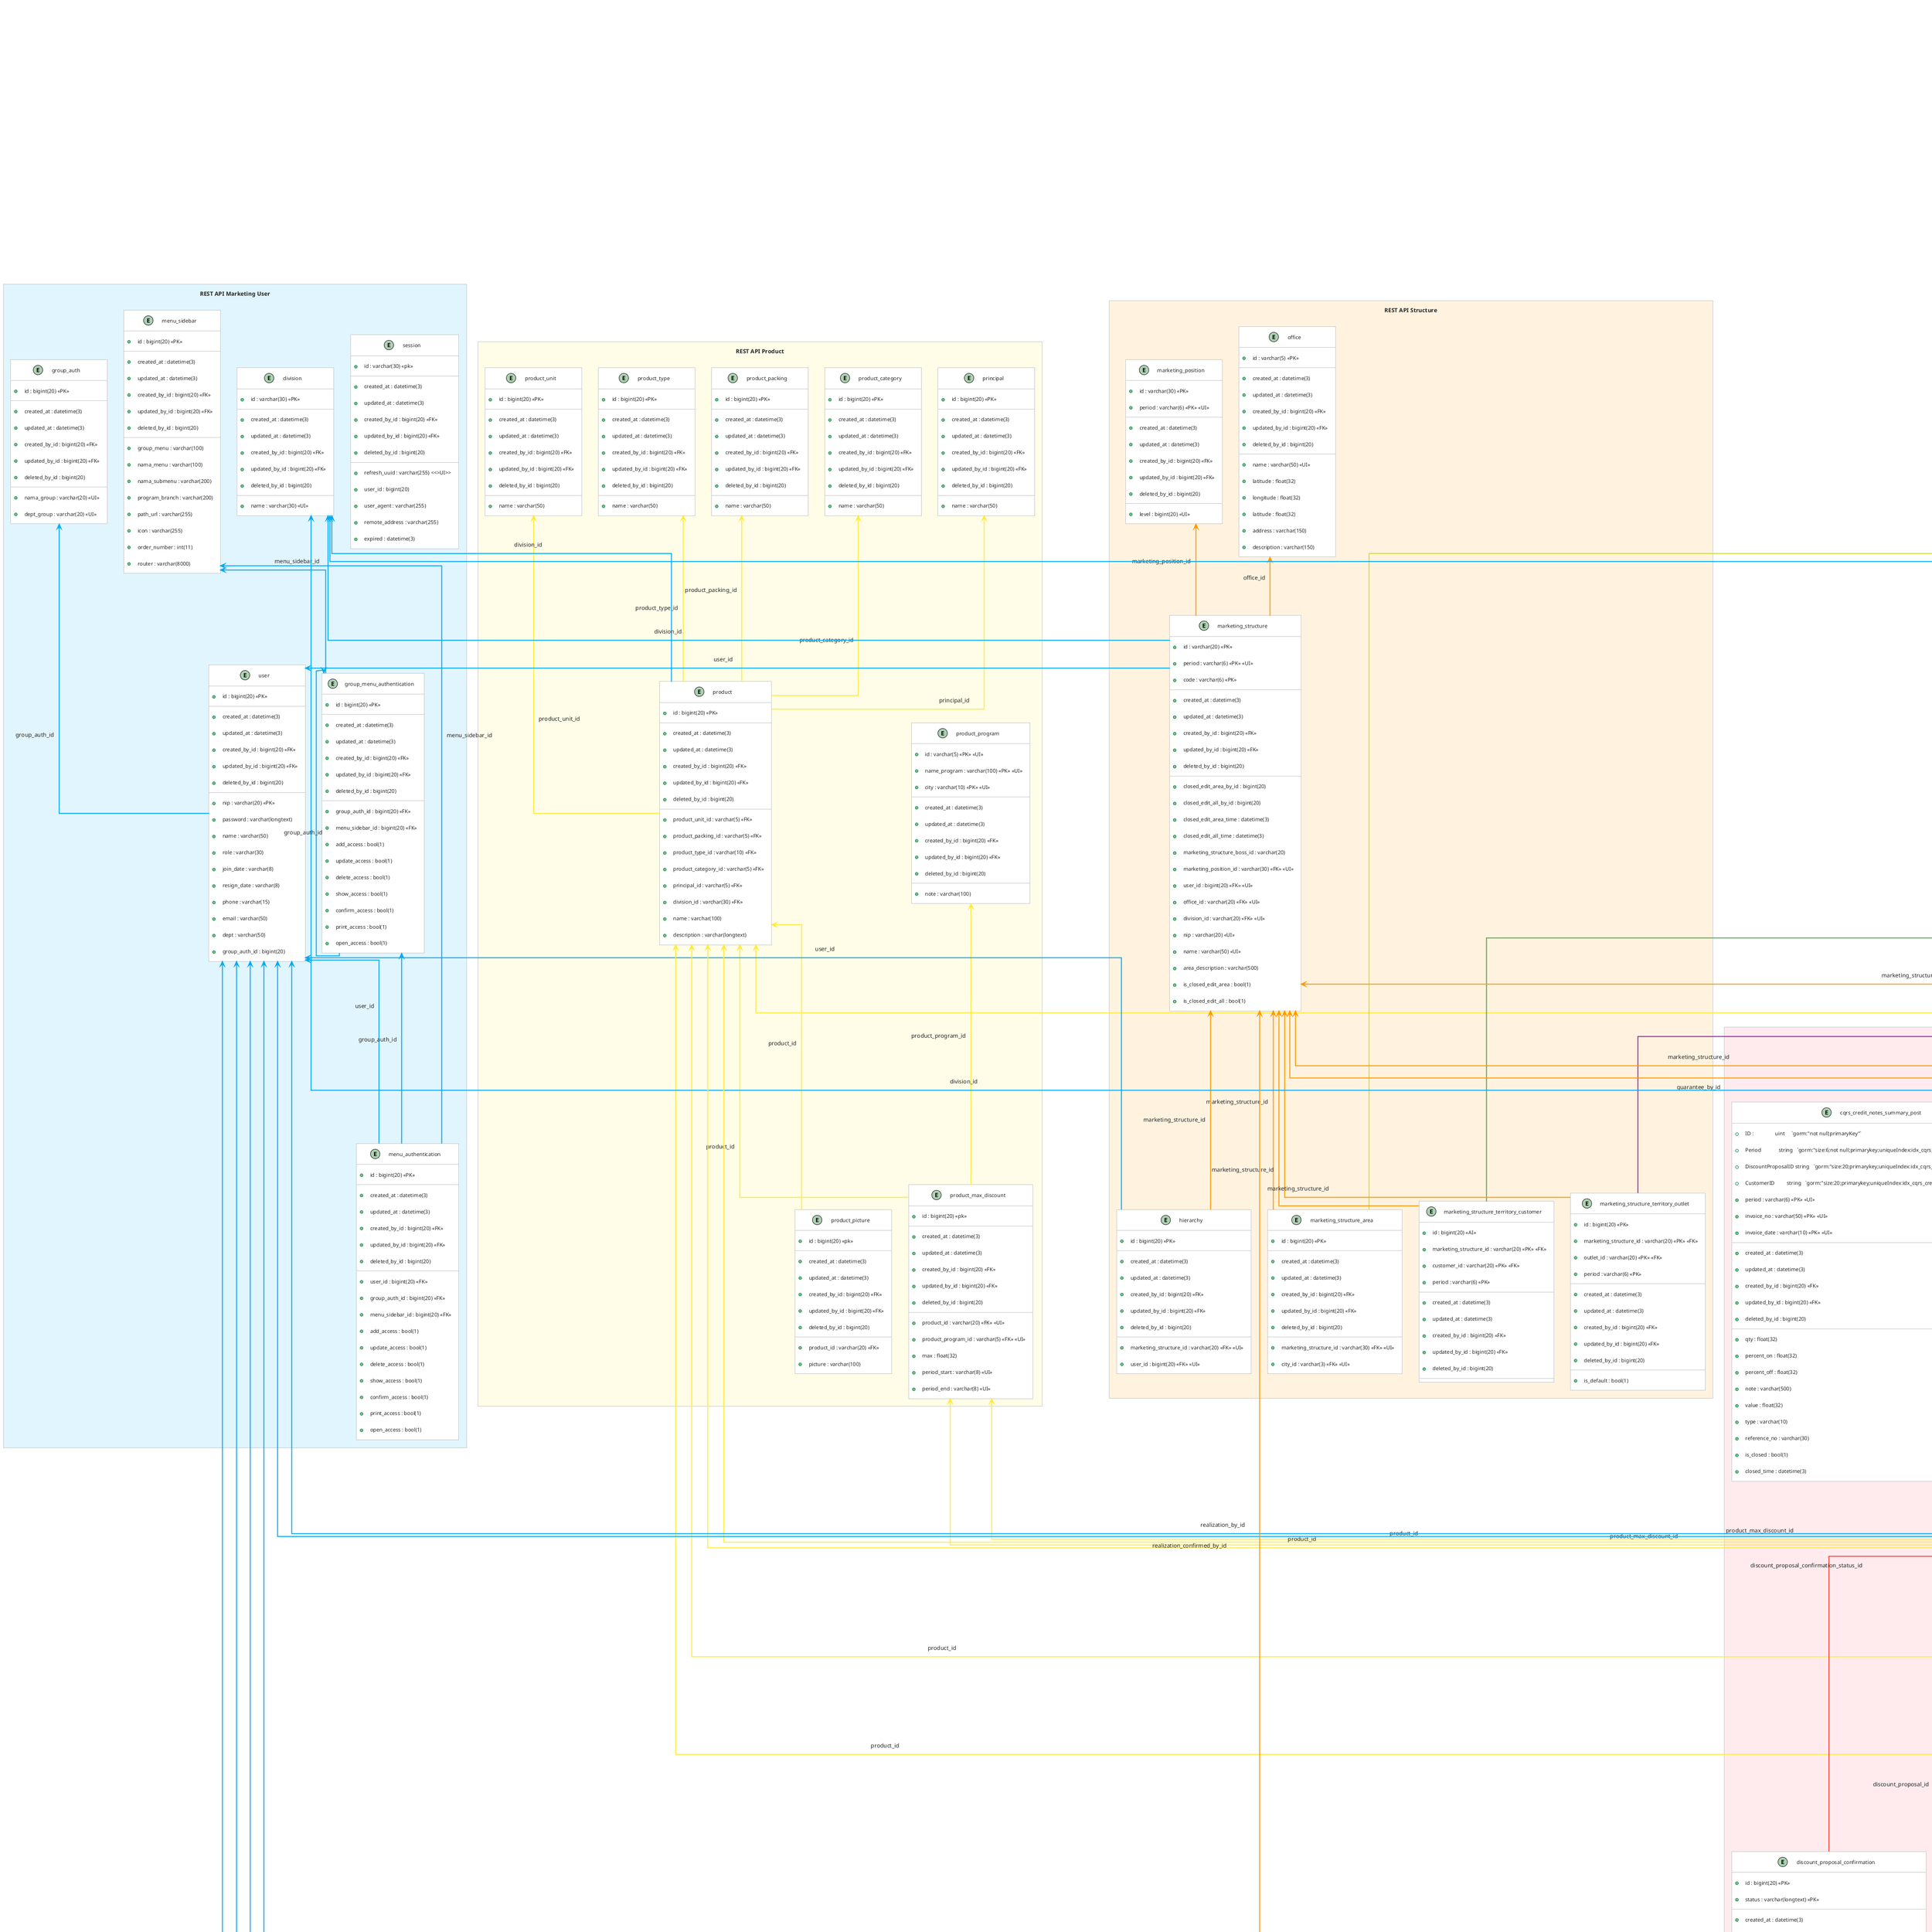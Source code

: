 @startuml
!theme carbon-gray

skinparam defaultFontName Arial
skinparam linetype ortho
skinparam arrowThickness 2
skinparam backgroundColor #white

skinparam class{
    BackgroundColor #FFFFFF
}

!$rectangle_color_distributor = "#EFEBE9"
!$rectangle_color_city = "#F9FBE7"
!$rectangle_color_marketing_user = "#E1F5FE"
!$rectangle_color_bank = "#EDE7F6"
!$rectangle_color_product = "#FFFDE7"
!$rectangle_color_outlet = "#F3E5F5"
!$rectangle_color_customer = "#E8F5E9"
!$rectangle_color_event = "#FBE9E7"
!$rectangle_color_structure = "#FFF3E0"
!$rectangle_color_master_document = "#FAFAFA"
!$rectangle_color_discount_proposal = "#FFEBEE"
!$rectangle_color_discount_proposal_cqrs = "#FFCDD2"




!$line_color_distributor = "#795548"
!$line_color_city = "#CDDC39"
!$line_color_marketing_user = "#03A9F4"
!$line_color_bank = "#673AB7"
!$line_color_product = "#FFEB3B"
!$line_color_outlet = "#9C27B0"
!$line_color_customer = "#4CAF50"
!$line_color_event = "#FF5722"
!$line_color_structure = "#FF9800"
!$line_color_master_document = "#9E9E9E"
!$line_color_discount_proposal = "#F44336"


rectangle "REST API Distributor" $rectangle_color_distributor{
    entity "distributor" as distributor {
        + id : bigint(20) <<pk>>
        --
        + created_at : datetime(3)
        + updated_at : datetime(3)
        + created_by_id : bigint(20) <<FK>>
        + updated_by_id : bigint(20) <<FK>>
        + deleted_by_id : bigint(20)
        --
        + name : varchar(50) <<>UI>>
        + address : varchar(200)
    }
}

rectangle "REST API City" $rectangle_color_city{
    entity "city" as city {
        + id : bigint(20) <<pk>>
        --
        + created_at : datetime(3)
        + updated_at : datetime(3)
        + created_by_id : bigint(20) <<FK>>
        + updated_by_id : bigint(20) <<FK>>
        + deleted_by_id : bigint(20)
        --
        + name : varchar(50) <<>UI>>
    }
}

rectangle "REST API Marketing User" $rectangle_color_marketing_user{
    entity "session" as session {
        + id : varchar(30) <<pk>>
        --
        + created_at : datetime(3)
        + updated_at : datetime(3)
        + created_by_id : bigint(20) <<FK>>
        + updated_by_id : bigint(20) <<FK>>
        + deleted_by_id : bigint(20)
        --
        + refresh_uuid : varchar(255) <<>UI>>
        + user_id : bigint(20)
        + user_agent : varchar(255)
        + remote_address : varchar(255)
        + expired : datetime(3)
    }

    entity "division" as division {
        + id : varchar(30) <<PK>>
        --
        + created_at : datetime(3)
        + updated_at : datetime(3)
        + created_by_id : bigint(20) <<FK>>
        + updated_by_id : bigint(20) <<FK>>
        + deleted_by_id : bigint(20)
        --
        + name : varchar(30) <<UI>>
    }

    entity "menu_sidebar" as menu_sidebar {
        + id : bigint(20) <<PK>>
        --
        + created_at : datetime(3)
        + updated_at : datetime(3)
        + created_by_id : bigint(20) <<FK>>
        + updated_by_id : bigint(20) <<FK>>
        + deleted_by_id : bigint(20)
        --
        + group_menu : varchar(100)
        + nama_menu : varchar(100)
        + nama_submenu : varchar(200)
        + program_branch : varchar(200)
        + path_url : varchar(255)
        + icon : varchar(255)
        + order_number : int(11)
        + router : varchar(8000)
    }

    entity "user" as user {
        + id : bigint(20) <<PK>>
        --
        + created_at : datetime(3)
        + updated_at : datetime(3)
        + created_by_id : bigint(20) <<FK>>
        + updated_by_id : bigint(20) <<FK>>
        + deleted_by_id : bigint(20)
        --
        + nip : varchar(20) <<PK>>
        + password : varchar(longtext)
        + name : varchar(50)
        + role : varchar(30)
        + join_date : varchar(8)
        + resign_date : varchar(8)
        + phone : varchar(15)
        + email : varchar(50)
        + dept : varchar(50)
        + group_auth_id : bigint(20)
    }

    entity "group_auth" as group_auth {
        + id : bigint(20) <<PK>>
        --
        + created_at : datetime(3)
        + updated_at : datetime(3)
        + created_by_id : bigint(20) <<FK>>
        + updated_by_id : bigint(20) <<FK>>
        + deleted_by_id : bigint(20)
        --
        + nama_group : varchar(20) <<UI>>
        + dept_group : varchar(20) <<UI>>
    }

    entity "group_menu_authentication" as group_menu_authentication {
        + id : bigint(20) <<PK>>
        --
        + created_at : datetime(3)
        + updated_at : datetime(3)
        + created_by_id : bigint(20) <<FK>>
        + updated_by_id : bigint(20) <<FK>>
        + deleted_by_id : bigint(20)
        --
        + group_auth_id : bigint(20) <<FK>>
        + menu_sidebar_id : bigint(20) <<FK>>
        + add_access : bool(1)
        + update_access : bool(1)
        + delete_access : bool(1)
        + show_access : bool(1)
        + confirm_access : bool(1)
        + print_access : bool(1)
        + open_access : bool(1)
    }

    entity "menu_authentication" as menu_authentication {
        + id : bigint(20) <<PK>>
        --
        + created_at : datetime(3)
        + updated_at : datetime(3)
        + created_by_id : bigint(20) <<FK>>
        + updated_by_id : bigint(20) <<FK>>
        + deleted_by_id : bigint(20)
        --
        + user_id : bigint(20) <<FK>>
        + group_auth_id : bigint(20) <<FK>>
        + menu_sidebar_id : bigint(20) <<FK>>
        + add_access : bool(1)
        + update_access : bool(1)
        + delete_access : bool(1)
        + show_access : bool(1)
        + confirm_access : bool(1)
        + print_access : bool(1)
        + open_access : bool(1)
    }
}

' FK table user
group_auth <-- user $line_color_marketing_user : group_auth_id

' FK table menu_authentication
user <-- menu_authentication $line_color_marketing_user : user_id
menu_sidebar <-- menu_authentication $line_color_marketing_user : menu_sidebar_id
group_menu_authentication <-- menu_authentication $line_color_marketing_user : group_auth_id

' FK table group_menu_authentication
menu_sidebar <-- group_menu_authentication $line_color_marketing_user : menu_sidebar_id
group_menu_authentication <-- group_menu_authentication $line_color_marketing_user : group_auth_id

rectangle "REST API Bank" $rectangle_color_bank{
    entity "bank" as bank {
        + id : bigint(20) <<pk>>
        --
        + created_at : datetime(3)
        + updated_at : datetime(3)
        + created_by_id : bigint(20) <<FK>>
        + updated_by_id : bigint(20) <<FK>>
        + deleted_by_id : bigint(20)
        --
        + name : varchar(50) <<>UI>>
    }

    entity "bank_transfer_fee" as bank_transfer_fee {
        + id : bigint(20) <<pk>>
        --
        + created_at : datetime(3)
        + updated_at : datetime(3)
        + created_by_id : bigint(20) <<FK>>
        + updated_by_id : bigint(20) <<FK>>
        + deleted_by_id : bigint(20)
        --
        + bank_id : bigint(20) <<FK>>
        + fee : float(32)
        + period_start : varchar(8) <<UI>>
        + period_end : varchar(8) <<UI>>
    }

    entity "bank_branch" as bank_branch {
        + id : bigint(20) <<pk>>
        --
        + created_at : datetime(3)
        + updated_at : datetime(3)
        + created_by_id : bigint(20) <<FK>>
        + updated_by_id : bigint(20) <<FK>>
        + deleted_by_id : bigint(20)
        --
        + bank_id : bigint(20) <<FK>>
        + name : varchar(50) <<UI>>
    }    

    entity "account" as account {
        + id : bigint(20) <<pk>>
        --
        + created_at : datetime(3)
        + updated_at : datetime(3)
        + created_by_id : bigint(20) <<FK>>
        + updated_by_id : bigint(20) <<FK>>
        + deleted_by_id : bigint(20)
        --
        + bank_id : bigint(20) <<FK>>
        + bank_branch_id : bigint(20) <<FK>>
        + customer_id : varchar(20) <<FK>>
        + name : varchar(70)
        + note : varchar(500)
        + is_active : bool(1)
        + no_account : bigint(255)
        + bank_account_type : varchar(50)
        + bank_branch_name : varchar(100)
        + bank_name : varchar(100)
        + legal_entity : bool(1)
        + ktp : varchar(25)
        + npwp : varchar(25)
    }    
}

' FK table bank_transfer_fee
bank <-- bank_transfer_fee $line_color_bank : bank_id

' FK table bank_branch
bank <-- bank_branch $line_color_bank : bank_id

' FK table account
bank <-- account $line_color_bank : bank_id
bank_branch <-- account $line_color_bank : bank_branch_id

rectangle "REST API Product" $rectangle_color_product{
    entity "principal" as principal {
        + id : bigint(20) <<PK>>
        --
        + created_at : datetime(3)
        + updated_at : datetime(3)
        + created_by_id : bigint(20) <<FK>>
        + updated_by_id : bigint(20) <<FK>>
        + deleted_by_id : bigint(20)
        --
        + name : varchar(50)
    }

    entity "product_category" as product_category {
        + id : bigint(20) <<PK>>
        --
        + created_at : datetime(3)
        + updated_at : datetime(3)
        + created_by_id : bigint(20) <<FK>>
        + updated_by_id : bigint(20) <<FK>>
        + deleted_by_id : bigint(20)
        --
        + name : varchar(50)
    }

    entity "product_packing" as product_packing  {
        + id : bigint(20) <<PK>>
        --
        + created_at : datetime(3)
        + updated_at : datetime(3)
        + created_by_id : bigint(20) <<FK>>
        + updated_by_id : bigint(20) <<FK>>
        + deleted_by_id : bigint(20)
        --
        + name : varchar(50)
    }

    entity "product_type" as product_type {
        + id : bigint(20) <<PK>>
        --
        + created_at : datetime(3)
        + updated_at : datetime(3)
        + created_by_id : bigint(20) <<FK>>
        + updated_by_id : bigint(20) <<FK>>
        + deleted_by_id : bigint(20)
        --
        + name : varchar(50)
    }    
    
    entity "product_unit" as product_unit {
        + id : bigint(20) <<PK>>
        --
        + created_at : datetime(3)
        + updated_at : datetime(3)
        + created_by_id : bigint(20) <<FK>>
        + updated_by_id : bigint(20) <<FK>>
        + deleted_by_id : bigint(20)
        --
        + name : varchar(50)
    }  

    entity "product" as product {
        + id : bigint(20) <<PK>>
        --
        + created_at : datetime(3)
        + updated_at : datetime(3)
        + created_by_id : bigint(20) <<FK>>
        + updated_by_id : bigint(20) <<FK>>
        + deleted_by_id : bigint(20)
        --
        + product_unit_id : varchar(5) <<FK>>
        + product_packing_id : varchar(5) <<FK>>
        + product_type_id : varchar(10) <<FK>>
        + product_category_id : varchar(5) <<FK>>
        + principal_id : varchar(5) <<FK>>
        + division_id : varchar(30) <<FK>>
        + name : varchar(100)
        + description : varchar(longtext)
    }

    entity "product_program" as product_program {
        + id : varchar(5) <<PK>> <<UI>>
        + name_program : varchar(100) <<PK>> <<UI>>
        + city : varchar(10) <<PK>> <<UI>>
        --
        + created_at : datetime(3)
        + updated_at : datetime(3)
        + created_by_id : bigint(20) <<FK>>
        + updated_by_id : bigint(20) <<FK>>
        + deleted_by_id : bigint(20)
        --
        + note : varchar(100)
    }

    entity "product_max_discount" as product_max_discount {
        + id : bigint(20) <<pk>>
        --
        + created_at : datetime(3)
        + updated_at : datetime(3)
        + created_by_id : bigint(20) <<FK>>
        + updated_by_id : bigint(20) <<FK>>
        + deleted_by_id : bigint(20)
        --
        + product_id : varchar(20) <<FK>> <<UI>>
        + product_program_id : varchar(5) <<FK>> <<UI>>
        + max : float(32)
        + period_start : varchar(8) <<UI>>
        + period_end : varchar(8) <<UI>>
    }  
    
    entity "product_picture" as product_picture {
        + id : bigint(20) <<pk>>
        --
        + created_at : datetime(3)
        + updated_at : datetime(3)
        + created_by_id : bigint(20) <<FK>>
        + updated_by_id : bigint(20) <<FK>>
        + deleted_by_id : bigint(20)
        --
        + product_id : varchar(20) <<FK>>
        + picture : varchar(100)
    }            
}

' FK table product
product_unit <-- product $line_color_product : product_unit_id
product_packing <-- product $line_color_product : product_packing_id
product_type <-- product $line_color_product : product_type_id
product_category <-- product $line_color_product : product_category_id
principal <-- product $line_color_product : principal_id
division <-- product $line_color_marketing_user  : division_id

' FK table product_max_discount
product <-- product_max_discount $line_color_product : product_id
product_program <-- product_max_discount $line_color_product : product_program_id

' FK table product_picture
product <-- product_picture $line_color_product : product_id

rectangle "REST API Outlet" $rectangle_color_outlet{
    entity "outlet_type" as outlet_type {
        + id : bigint(20) <<PK>>
        --
        + created_at : datetime(3)
        + updated_at : datetime(3)
        + created_by_id : bigint(20) <<FK>>
        + updated_by_id : bigint(20) <<FK>>
        + deleted_by_id : bigint(20)
        --
        + name : varchar(30) <<UI>>
    }

    entity "outlet" as outlet {
        + id : varchar(20) <<PK>> <<Format : city_id + yy + counter(/year/city_id)>>
        --
        + created_at : datetime(3)
        + updated_at : datetime(3)
        + created_by_id : bigint(20) <<FK>>
        + updated_by_id : bigint(20) <<FK>>
        + deleted_by_id : bigint(20)
        --
        + city_id : varchar(3) <<FK>>
        + outlet_type_id : bigint(20) <<FK>>
        + address : varchar(500)
        + is_centered : bool(1)   
        + is_panel : bool(1)      
        + is_transaction : bool(1)
        + latitude : float(32) 
        + longitude : float(32)
        + name : varchar(500)
        + npwp : varchar(50) 
        + owner : varchar(50)
        + phone : varchar(20)
    }

    entity "outlet_share" as outlet_share {
        + id : varchar(20) <<PK>>
        --
        + created_at : datetime(3)
        + updated_at : datetime(3)
        + created_by_id : bigint(20) <<FK>>
        + updated_by_id : bigint(20) <<FK>>
        + deleted_by_id : bigint(20)
        --
        + outlet_parent_id : varchar(20) <<FK>> <<UI>>     
        + outlet_id : varchar(20) <<FK>> <<UI>>     
    }
}
' FK table outlet
outlet_type <-- outlet $line_color_outlet : outlet_type_id
city <-- outlet $line_color_city : city_id

' FK table outlet_share
outlet <-- outlet_share $line_color_outlet : outlet_parent_id
outlet <-- outlet_share $line_color_outlet : outlet_id

rectangle "REST API Customer" $rectangle_color_customer{
    entity "customer_group_specialist" as customer_group_specialist {
        + id : bigint(20) <<PK>>
        --
        + created_at : datetime(3)
        + updated_at : datetime(3)
        + created_by_id : bigint(20) <<FK>>
        + updated_by_id : bigint(20) <<FK>>
        + deleted_by_id : bigint(20)
        --
        + title : varchar(30) <<UI>>
        + description : varchar(150)
    }

    entity "customer_specialist" as customer_specialist {
        + id : bigint(20) <<PK>>
        --
        + created_at : datetime(3)
        + updated_at : datetime(3)
        + created_by_id : bigint(20) <<FK>>
        + updated_by_id : bigint(20) <<FK>>
        + deleted_by_id : bigint(20)
        --
        + customer_group_specialist_id : bigint(20) <<FK>>
        + title : varchar(30) <<UI>>
        + description : varchar(150)
    }

    entity "customer_inactive_status" as customer_inactive_status {
        + id : bigint(20) <<PK>>
        --
        + created_at : datetime(3)
        + updated_at : datetime(3)
        + created_by_id : bigint(20) <<FK>>
        + updated_by_id : bigint(20) <<FK>>
        + deleted_by_id : bigint(20)
        --
        + name : varchar(30) <<UI>>
    }        

    entity "customer_position" as customer_position {
        + id : bigint(20) <<PK>>
        --
        + created_at : datetime(3)
        + updated_at : datetime(3)
        + created_by_id : bigint(20) <<FK>>
        + updated_by_id : bigint(20) <<FK>>
        + deleted_by_id : bigint(20)
        --
        + name : varchar(100) <<UI>>
    }

    entity "customer" as customer {
        + id : bigint(20) <<PK>> <<Format : yymm + counter(/month)>>
        --
        + created_at : datetime(3)
        + updated_at : datetime(3)
        + created_by_id : bigint(20) <<FK>>
        + updated_by_id : bigint(20) <<FK>>
        + deleted_by_id : bigint(20)
        --
        + city_id : varchar(3) <<FK>>
        + customer_specialist_id : bigint(20) <<FK>>
        + customer_position_id : bigint(20) <<FK>>
        + customer_inactive_status_id : bigint(20) <<FK>>
        + name : varchar(500)     
        + address : varchar(500)  
        + latitude : float(32)    
        + longitude : float(32)   
        + phone : varchar(15)       
        + place_of_birth : varchar(50)
        + date_of_birth : datetime(3) 
        + gender : varchar(20)   
        + religion : varchar(25) 
        + email : varchar(50)
        + ktp : varchar(25) 
        + npwp : varchar(25)
    } 

    entity "customer_territory_outlet" as customer_territory_outlet {
        + id : bigint(20) <<PK>>
        --
        + created_at : datetime(3)
        + updated_at : datetime(3)
        + created_by_id : bigint(20) <<FK>>
        + updated_by_id : bigint(20) <<FK>>
        + deleted_by_id : bigint(20)
        --
        + customer_id : varchar(20) <<FK>> <<UI>>
        + outlet_id : varchar(20) <<FK>> <<UI>>
        + period : varchar(6) <<UI>>
        + is_practice : bool(1)
    }

    entity "customer_territory_product" as customer_territory_product {
        + id : bigint(20) <<PK>>
        --
        + created_at : datetime(3)
        + updated_at : datetime(3)
        + created_by_id : bigint(20) <<FK>>
        + updated_by_id : bigint(20) <<FK>>
        + deleted_by_id : bigint(20)
        --
        + customer_id : varchar(20) <<FK>> <<UI>>
        + product_id : varchar(20) <<FK>> <<UI>>
        + period : varchar(6) <<UI>>
    }                 
}

' FK table customer_specialist
customer_group_specialist <-- customer_specialist $line_color_customer : customer_group_specialist_id

' FK table customer
city <-- customer $line_color_city : city_id
customer_specialist <-- customer $line_color_customer : customer_specialist_id
customer_position <-- customer $line_color_customer : customer_position_id
customer_inactive_status <-- customer  $line_color_customer : customer_inactive_status_id

' FK table customer_territory_outlet
customer <-- customer_territory_outlet $line_color_customer : customer_id
outlet <-- customer_territory_outlet $line_color_outlet : outlet_id

' FK table customer_territory_product
customer <-- customer_territory_product $line_color_customer  : customer_id
product <-- customer_territory_product $line_color_product : product_id

rectangle "REST API Event" $rectangle_color_event{
    entity "event_organizer" as event_organizer {
        + id : bigint(20) <<pk>>
        --
        + created_at : datetime(3)
        + updated_at : datetime(3)
        + created_by_id : bigint(20) <<FK>>
        + updated_by_id : bigint(20) <<FK>>
        + deleted_by_id : bigint(20)
        --
        + bank_id : bigint(20) <<FK>>
        + organizer_type : varchar(50) <<Validate: College|Profession|Institution>>
        + name : varchar(50)
        + account_name : varchar(100)
        + account_status : varchar(50)
        + account_number : bigint(50)  
        + bank_name : varchar(100)
    }

    entity "event_header" as event_header {
        + id : bigint(20) <<pk>>
        + name : varchar(100) <<PK>>
        --
        + created_at : datetime(3)
        + updated_at : datetime(3)
        + created_by_id : bigint(20) <<FK>>
        + updated_by_id : bigint(20) <<FK>>
        + deleted_by_id : bigint(20)
        --
        + event_organizer_id : bigint(20) <<FK>>
        + period_start : varchar(8) 
        + period_end : varchar(8) 
        + brochure : varchar(500) 
    }

    entity "event_specialist" as event_specialist {
        + id : bigint(20) <<pk>>
        --
        + created_at : datetime(3)
        + updated_at : datetime(3)
        + created_by_id : bigint(20) <<FK>>
        + updated_by_id : bigint(20) <<FK>>
        + deleted_by_id : bigint(20)
        --
        + event_header_id : varchar(50) <<FK>>
        + customer_specialist_id : bigint(20) <<FK>>       
    }

    entity "event_detail" as event_detail {
        + id : bigint(20) <<pk>>
        --
        + created_at : datetime(3)
        + updated_at : datetime(3)
        + created_by_id : bigint(20) <<FK>>
        + updated_by_id : bigint(20) <<FK>>
        + deleted_by_id : bigint(20)
        --
        + event_header_id : varchar(50) <<FK>>
        + event_organizer_id : varchar(50) <<FK>>
        + name : varchar(50) <<UI>>
        + location : varchar(150) <<UI>>
        + period_start : varchar(8) <<UI>>
        + period_end : varchar(8) <<UI>>
    } 

    entity "event_class" as event_class {
        + id : bigint(20) <<pk>>
        --
        + created_at : datetime(3)
        + updated_at : datetime(3)
        + created_by_id : bigint(20) <<FK>>
        + updated_by_id : bigint(20) <<FK>>
        + deleted_by_id : bigint(20)
        --
        + event_header_id : varchar(50) <<FK>> <<UI>>
        + event_detail_id : varchar(50) <<FK>> <<UI>>
        + period_start : varchar(8) <<UI>>
        + period_end : varchar(8) <<UI>>
        + class : varchar(50) <<UI>> <<Validate: General|Student|Specialist|Nurse|Pharmacist>>
        + fee : float(32)
    }        
}

' FK table event_organizer
event_header <-- event_organizer $line_color_event : event_header_id

' FK table event_header
event_organizer <-- event_header $line_color_event : event_organizer_id

' FK table event_specialist
event_header <-- event_specialist $line_color_event : event_header_id
customer_specialist <-- event_specialist $line_color_customer : customer_specialist_id

' FK table event_detail
event_header <-- event_detail $line_color_event : event_header_id
event_organizer <-- event_detail $line_color_event : event_organizer_id

' FK table event_class
event_header <-- event_class $line_color_event : event_header_id
event_detail <-- event_class $line_color_event : event_detail_id

rectangle "REST API Structure" $rectangle_color_structure{
    entity "office" as office {
        + id : varchar(5) <<PK>>
        --
        + created_at : datetime(3)
        + updated_at : datetime(3)
        + created_by_id : bigint(20) <<FK>>
        + updated_by_id : bigint(20) <<FK>>
        + deleted_by_id : bigint(20)
        --
        + name : varchar(50) <<UI>>
        + latitude : float(32)
        + longitude : float(32)
        + latitude : float(32)
        + address : varchar(150)
        + description : varchar(150)
    }

    entity "marketing_position" as marketing_position {
        + id : varchar(30) <<PK>>
        + period : varchar(6) <<PK>> <<UI>>
        --
        + created_at : datetime(3)
        + updated_at : datetime(3)
        + created_by_id : bigint(20) <<FK>>
        + updated_by_id : bigint(20) <<FK>>
        + deleted_by_id : bigint(20)
        --
        + level : bigint(20) <<UI>>
    }

    entity "marketing_structure" as marketing_structure {
        + id : varchar(20) <<PK>>
        + period : varchar(6) <<PK>> <<UI>>
        + code : varchar(6) <<PK>>
        --
        + created_at : datetime(3)
        + updated_at : datetime(3)
        + created_by_id : bigint(20) <<FK>>
        + updated_by_id : bigint(20) <<FK>>
        + deleted_by_id : bigint(20)
        --
        + closed_edit_area_by_id : bigint(20)
        + closed_edit_all_by_id : bigint(20)
        + closed_edit_area_time : datetime(3)
        + closed_edit_all_time : datetime(3)
        + marketing_structure_boss_id : varchar(20)
        + marketing_position_id : varchar(30) <<FK>> <<UI>>
        + user_id : bigint(20) <<FK>> <<UI>>
        + office_id : varchar(20) <<FK>> <<UI>>
        + division_id : varchar(20) <<FK>> <<UI>>
        + nip : varchar(20) <<UI>>
        + name : varchar(50) <<UI>>
        + area_description : varchar(500)
        + is_closed_edit_area : bool(1)
        + is_closed_edit_all : bool(1)
    }

    entity "marketing_structure_area" as marketing_structure_area {
        + id : bigint(20) <<PK>>
        --
        + created_at : datetime(3)
        + updated_at : datetime(3)
        + created_by_id : bigint(20) <<FK>>
        + updated_by_id : bigint(20) <<FK>>
        + deleted_by_id : bigint(20)
        --
        + marketing_structure_id : varchar(30) <<FK>> <<UI>>
        + city_id : varchar(3) <<FK>> <<UI>>
    }  
    
    entity "hierarchy" as hierarchy {
        + id : bigint(20) <<PK>>
        --
        + created_at : datetime(3)
        + updated_at : datetime(3)
        + created_by_id : bigint(20) <<FK>>
        + updated_by_id : bigint(20) <<FK>>
        + deleted_by_id : bigint(20)
        --
        + marketing_structure_id : varchar(20) <<FK>> <<UI>>
        + user_id : bigint(20) <<FK>> <<UI>>
    }

    entity "marketing_structure_territory_customer" as marketing_structure_territory_customer {
        + id : bigint(20) <<AI>>
        + marketing_structure_id : varchar(20) <<PK>> <<FK>>
        + customer_id : varchar(20) <<PK>> <<FK>>
        + period : varchar(6) <<PK>>
        --
        + created_at : datetime(3)
        + updated_at : datetime(3)
        + created_by_id : bigint(20) <<FK>>
        + updated_by_id : bigint(20) <<FK>>
        + deleted_by_id : bigint(20)
        --
    }   

    entity "marketing_structure_territory_outlet" as marketing_structure_territory_outlet {
        + id : bigint(20) <<PK>>
        + marketing_structure_id : varchar(20) <<PK>> <<FK>>
        + outlet_id : varchar(20) <<PK>> <<FK>>
        + period : varchar(6) <<PK>>
        --
        + created_at : datetime(3)
        + updated_at : datetime(3)
        + created_by_id : bigint(20) <<FK>>
        + updated_by_id : bigint(20) <<FK>>
        + deleted_by_id : bigint(20)
        --
        + is_default : bool(1)
    }                
}

' FK table marketing_structure
marketing_position <-- marketing_structure $line_color_structure : marketing_position_id
user <-- marketing_structure $line_color_marketing_user : user_id
office <-- marketing_structure $line_color_structure : office_id
division <-- marketing_structure $line_color_marketing_user : division_id

' FK table marketing_structure_area
marketing_structure <-- marketing_structure_area $line_color_structure : marketing_structure_id
city <-- marketing_structure_area $line_color_city : city_id

' FK table hierarchy
marketing_structure <-- hierarchy $line_color_structure : marketing_structure_id
user <-- hierarchy $line_color_marketing_user : user_id

' FK table marketing_structure_territory_customer
marketing_structure <-- marketing_structure_territory_customer $line_color_structure : marketing_structure_id
customer <-- marketing_structure_territory_customer $line_color_customer : customer_id

' FK table marketing_structure_territory_outlet
marketing_structure <-- marketing_structure_territory_outlet $line_color_structure : marketing_structure_id
outlet <-- marketing_structure_territory_outlet $line_color_outlet : outlet_id

rectangle "REST API Master Document Proposal" $rectangle_color_master_document{
    entity "discount_proposal_category_detail" as discount_proposal_category_detail {
        + id : bigint(20) <<PK>>
        --
        + created_at : datetime(3)
        + updated_at : datetime(3)
        + created_by_id : bigint(20) <<FK>>
        + updated_by_id : bigint(20) <<FK>>
        + deleted_by_id : bigint(20)
        --
        + quantity_total : bigint(20)    
        + amount_total : float(32)       
        + period_start : varchar(8) <<UI>> 
        + period_end : varchar(8) <<UI>> 
        + name : varchar(500) <<UI>>    
        + user  : varchar(20) <<UI>>    
        + minimal_amount : float(32)     
        + maximal_amount : float(32)     
        + quantity : bigint(20)          
        + user_maximal_amount : bigint(20) 
        + administration_file : varchar(1000)
        + realization : varchar(100)     
        + note : varchar(1000)           
        + pic : varchar(100)             
        + share_qty_percent : float(32)    
        + share_amount_percent : float(32) 
        + is_event : bool(1)
    }

    entity "master_document" as master_document {
        + id : bigint(20) <<PK>>
        --
        + created_at : datetime(3)
        + updated_at : datetime(3)
        + created_by_id : bigint(20) <<FK>>
        + updated_by_id : bigint(20) <<FK>>
        + deleted_by_id : bigint(20)
        --
        + discount_proposal_category_detail_id : bigint(20) <<FK>>   
        + name : varchar(100)
        + template_document : varchar(500)
    }    
}
' FK table master_document
discount_proposal_category_detail <-- master_document $line_color_master_document : discount_proposal_category_detail_id

rectangle "REST API Discount Proposal" $rectangle_color_discount_proposal{
    entity "discount_proposal" as discount_proposal {
        + id : varchar(20) <<PK>> <<Format: city_id + time now unix>
        + marketing_structure_id  : varchar(20) <<PK>> <<FK>>
        + distributor_id : varchar(30) <<PK>> <<FK>>              
        --
        + created_at : datetime(3)
        + updated_at : datetime(3)
        + created_by_id : bigint(20) <<FK>>
        + updated_by_id : bigint(20) <<FK>>
        + deleted_by_id : bigint(20)
        --
        + guarantee_by_id : bigint(20) <<FK>>               
        + division_id : varchar(30) <<FK>> <<UI>>          
        + event_header_id : varchar(50) <<FK>> <<UI>>       
        + city_id : varchar(3) <<FK>>                      
        + discount_proposal_category_detail_id : bigint(20) <<FK>> <<UI>>
        + note_guarantee : varchar(500)
        + note_reject : varchar(500)
        + period : varchar(6) <<UI>>             
        + period_start : varchar(8) <<UI>>        
        + period_end : varchar(8) <<UI>>          
        + amount_actual : float(32)       
        + amount_estimation : float(32)   
        + print_discount_proposal : bool(1) 
        + status : varchar(20) <<UI>>     
        + type : varchar(4) <<UI>>        
        + list_event_class : varchar(500)   
        + status_rest : bool(1)           
        + disc_dist_status : varchar(50)   
        + dms_no : varchar(100)           
    }
    
    entity "discount_proposal_estimation" as discount_proposal_estimation {
        + id : bigint(20) <<PK>>      
        --
        + created_at : datetime(3)
        + updated_at : datetime(3)
        + created_by_id : bigint(20) <<FK>>
        + updated_by_id : bigint(20) <<FK>>
        + deleted_by_id : bigint(20)
        --
        + discount_proposal_id : varchar(20) <<FK>> <<UI>>    
        + customer_id : varchar(20) <<FK>> <<UI>>            
        + outlet_id : varchar(20) <<FK>> <<UI>>              
        + product_id : varchar(20) <<FK>> <<UI>>             
        + outlet_invoice_id : varchar(20) <<FK>>        
        + customer_territory_outlet_id : bigint(20) <<FK>> 
        + product_max_discount_id : bigint(20) <<FK>> 
        + quantity_type : varchar(longtext) <<Validate : FULL|SHARED>>
        + distributor_discount_percent_off : float(32) 
        + distributor_discount_percent_on : float(32)
        + principal_discount_percent_off : float(32)
        + principal_discount_percent_on : float(32)
        + product_price : float(32)
        + product_quantity : bigint(20)
        + total : float(32) 
    }  

    entity "discount_proposal_on_factur" as discount_proposal_on_factur {
        + id : bigint(20) <<PK>>      
        --
        + created_at : datetime(3)
        + updated_at : datetime(3)
        + created_by_id : bigint(20) <<FK>>
        + updated_by_id : bigint(20) <<FK>>
        + deleted_by_id : bigint(20)
        --
        + discount_proposal_id : varchar(20) <<FK>> <<UI>>    
        + customer_id : varchar(20) <<FK>> <<UI>>            
        + outlet_id : varchar(20) <<FK>> <<UI>>              
        + product_id : varchar(20) <<FK>> <<UI>>             
        + outlet_invoice_id : varchar(20) <<FK>>        
        + customer_territory_outlet_id : bigint(20) <<FK>> 
        + product_max_discount_id : bigint(20) <<FK>> 
        + quantity_type : varchar(longtext) <<Validate : FULL|SHARED>>
        + distributor_discount_percent_off : float(32) 
        + distributor_discount_percent_on : float(32)
        + principal_discount_percent_on : float(32)
        + product_price : float(32)
        + product_quantity : bigint(20)
        + total : float(32) 
    }  

    entity "discount_proposal_recipient" as discount_proposal_recipient {
        + id : bigint(20) <<PK>> <<Format : time unix>> 
        + account_id : bigint(20) <<PK>> <<UI>>  
        + division_id : varchar(30) <<PK>> <<UI>>
        --
        + created_at : datetime(3)
        + updated_at : datetime(3)
        + created_by_id : bigint(20) <<FK>>
        + updated_by_id : bigint(20) <<FK>>
        + deleted_by_id : bigint(20)
        --
        + customer_id : varchar(20) <<FK>> <<UI>> 
        + bank_id : bigint(20) <<FK>>
        + bank_branch_id : bigint(20) <<FK>>
        + transferred_type : varchar(50)
        + discount_proposal_id : varchar(20) <<FK>> <<UI>>
        + realization_by_id : bigint(20) <<FK>>
        + realization_confirmed_by_id : bigint(20) <<FK>>
        + return_confirmed_by_id : bigint(20) <<FK>>
        + discount_proposal_category_detail_id : bigint(20) <<FK>> <<UI>>
        + period : varchar(6) <<UI>> 
        + bank_transfer_fee : float(32)
        + submission_amount : float(32)
        + submission_total : float(32)
        + realization_amount : float(32)
        + realization_amount_remaining : float(32)
        + realization_at : datetime(3)
        + realization_confirmed_at : datetime(3)
        + realization_note : varchar(200)
        + realization_status : varchar(50)
        + return_confirmed_at : datetime(3)
        + return_confirmed_note : varchar(200)
        + value_return : float(32)
        + recipient_note : varchar(200) 
        + list_event_class : varchar(500)
        + legal_entity : bool(1) 
        + tax_percent : float(32)
        + tax_value : float(32)
        + account_no : bigint(20)
        + bank_name : varchar(longtext)
        + bank_branch_name : varchar(longtext)
    }  

    entity "discount_proposal_payment" as discount_proposal_payment {
        + id : bigint(20) <<PK>>      
        --
        + created_at : datetime(3)
        + updated_at : datetime(3)
        + created_by_id : bigint(20) <<FK>>
        + updated_by_id : bigint(20) <<FK>>
        + deleted_by_id : bigint(20)
        --
        + discount_proposal_id : varchar(30) <<FK>> <<UI>>
        + customer_id : varchar(20) <<FK>> <<UI>>
        + account_id : bigint(20) <<FK>> <<UI>>    
        + rangkuman_no : varchar(30) <<UI>> <<Format : M.yymm.counter>>
        + memo_no : varchar(30) <<UI>>  <<Format : R.yymm.counter>> 
        + period : varchar(6)
        + transferred_at : datetime(3)
        + transferred_by_id : bigint(20)
        + transferred_amount : float(32)
        + type : varchar(3)
        + transferred : bool(1)
        + canceled_transferred : bool(1)
        + canceled_at : datetime(3)
        + canceled_by_id : bigint(20)
        + canceled_rangkuman : varchar(500)
        + canceled_memo : varchar(500)
        + canceled_transfer : varchar(500)
        + print_memo : bool(1)
        + print_rangkuman : bool(1)
        + marketing_structure_boss_id : varchar(longtext)
        + account_no : bigint(20)
        + withholding_tax_proof : varchar(longtext)
    }

rectangle "REST API CQRS" $rectangle_color_discount_proposal_cqrs{
    entity "cqrs_discount_proposal_transferred" as cqrs_discount_proposal_transferred #EF9A9A {
        + period : varchar(6) <<PK>>
        + customer_id : varchar(20) <<PK>> <<FK>>
        --
        + created_at : datetime(3)
        + deleted_at : datetime(3)
        + created_by_id : bigint(20)
        + deleted_by_id : bigint(20)
        --
        + AmountSki1 : float(32)
        + AmountSki2 : float(32)
    }
}
    entity "discount_proposal_return" as discount_proposal_return {
        + id : bigint(20) <<PK>>      
        --
        + created_at : datetime(3)
        + updated_at : datetime(3)
        + created_by_id : bigint(20) <<FK>>
        + updated_by_id : bigint(20) <<FK>>
        + deleted_by_id : bigint(20)
        --
        + return_confirmed_by_id : bigint(20) <<FK>>
        + discount_proposal_recipient_id : bigint(20) <<FK>> <<UI>>
        + customer_id : varchar(20) <<FK>>
        + discount_proposal_id : varchar(20) <<FK>>
        + marketing_structure_id : varchar(20) <<FK>>
        + no_proof_transfer : varchar(longtext)
        + image_proof : varchar(longtext)
        + beginning_balance_value_remaining : float(32)
        + value_return : float(32) 
        + ending_balance_remaining : float(32)  
        + note_remaining : varchar(longtext)
        + return_confirmed_at : datetime(3)
        + return_confirmed_note : varchar(200)
    }

    entity "discount_proposal_event" as discount_proposal_event {
        + id : bigint(20) <<PK>>      
        --
        + created_at : datetime(3)
        + updated_at : datetime(3)
        + created_by_id : bigint(20) <<FK>>
        + updated_by_id : bigint(20) <<FK>>
        + deleted_by_id : bigint(20)
        --
        + discount_proposal_id : varchar(20) <<FK>> <<UI>>
        + event_class_id : varchar(50) <<FK>> <<UI>>
    }

    entity "discount_proposal_confirmation_status" as discount_proposal_confirmation_status {
        + id : varchar(30) <<PK>> <<UI>> 
        + type : varchar(15) <<PK>> <<UI>>   
        --
        + created_at : datetime(3)
        + updated_at : datetime(3)
        + created_by_id : bigint(20) <<FK>>
        + updated_by_id : bigint(20) <<FK>>
        + deleted_by_id : bigint(20)
        --
        + description : varchar(100)
        + dateline : bigint(20)
        + note : varchar(longtext)
        + unit : varchar(8)
        + step : bigint(20)
    } 

    entity "discount_proposal_confirmation" as discount_proposal_confirmation {
        + id : bigint(20) <<PK>>   
        + status : varchar(longtext) <<PK>>   
        --
        + created_at : datetime(3)
        + updated_at : datetime(3)
        + created_by_id : bigint(20) <<FK>>
        + updated_by_id : bigint(20) <<FK>>
        + deleted_by_id : bigint(20)
        --
        + discount_proposal_id : varchar(20) <<FK>> <<UI>>
        + discount_proposal_confirmation_status_id : varchar(longtext) <<FK>> <<UI>>
        + note : varchar(longtext) <<FK>> <<UI>>
        + reference_number : varchar(20)
    }    

    entity "proposal_document_status" as proposal_document_status {
        + id : bigint(20) <<PK>>  
        --
        + created_at : datetime(3)
        + updated_at : datetime(3)
        + created_by_id : bigint(20) <<FK>>
        + updated_by_id : bigint(20) <<FK>>
        + deleted_by_id : bigint(20)
        --
        + print_by_id : bigint(20) <<FK>>
        + deliver_by_id : bigint(20) <<FK>>
        + finish_by_id  : bigint(20) <<FK>>
        + discount_proposal_id : varchar(20) <<FK>> <<UI>>
        + master_document_id : bigint(20) <<FK>> <<UI>> 
        + discount_proposal_recipient_id : bigint(20) <<FK>> <<UI>>
        + is_print_status : bool(1)
        + print_at : datetime(3)
        + note_status_deliver : varchar(100)
        + deliver_photo : varchar(100)
        + deliver_at : datetime(3)
        + is_deliver_status : bool(1)
        + finish_at : datetime(3)
        + is_finish_status : bool(1) 
        + invitation_no : varchar(50) <<UI>>
    }    

    entity "customer_balance" as customer_balance {
        + id : bigint(20) <<PK>>  
        + customer_id : varchar(longtext) <<PK>>
        + period : varchar(6) <<PK>>    
        --
        + created_at : datetime(3)
        + updated_at : datetime(3)
        + created_by_id : bigint(20) <<FK>>
        + updated_by_id : bigint(20) <<FK>>
        + deleted_by_id : bigint(20)
        --
        + balance_begin : float(32)
        + ski_amount_post : float(32)
        + ski_amount_pre : float(32)
        + cn_amount_post : float(32)
        + cn_amount_pre : float(32)
        + return_amount : float(32)
        + return_amount_confirm : float(32)
        + balance_end_post : float(32)
        + balance_end_pre : float(32)
        + balance_end_total : float(32)
        + is_closed : bool(1) 
        + closed_by_id : bigint(20)
        + closed_time : datetime(3)
    }

    entity "credit_note" as credit_note {
        + id : bigint(20) <<PK>>      
        + discount_proposal_id : varchar(20) <<PK>> <<FK>> <<UI>>
        + outlet_id : varchar(20) <<PK>> <<FK>> <<UI>>
        + customer_id : varchar(20) <<PK>> <<FK>> <<UI>>
        + product_id : varchar(20) <<PK>> <<FK>> <<UI>>
        + marketing_structure_id : varchar(20) <<PK>> <<FK>> <<UI>>
        + period : varchar(6) <<PK>> <<UI>> 
        + invoice_no : varchar(50) <<PK>> <<UI>>
        + invoice_date : varchar(10) <<PK>> <<UI>>
        --
        + created_at : datetime(3)
        + updated_at : datetime(3)
        + created_by_id : bigint(20) <<FK>>
        + updated_by_id : bigint(20) <<FK>>
        + deleted_by_id : bigint(20)
        --
        + qty : float(32)
        + percent_on : float(32)
        + percent_off : float(32)
        + note : varchar(500)
        + value : float(32)
        + type : varchar(10)
        + reference_no : varchar(30)
        + is_closed : bool(1)
        + closed_time : datetime(3)
    }

    entity "credit_note" as credit_note {
        + id : bigint(20) <<PK>>      
        + discount_proposal_id : varchar(20) <<PK>> <<FK>> <<UI>>
        + outlet_id : varchar(20) <<PK>> <<FK>> <<UI>>
        + customer_id : varchar(20) <<PK>> <<FK>> <<UI>>
        + product_id : varchar(20) <<PK>> <<FK>> <<UI>>
        + marketing_structure_id : varchar(20) <<PK>> <<FK>> <<UI>>
        + period : varchar(6) <<PK>> <<UI>> 
        + invoice_no : varchar(50) <<PK>> <<UI>>
        + invoice_date : varchar(10) <<PK>> <<UI>>
        --
        + created_at : datetime(3)
        + updated_at : datetime(3)
        + created_by_id : bigint(20) <<FK>>
        + updated_by_id : bigint(20) <<FK>>
        + deleted_by_id : bigint(20)
        --
        + qty : float(32)
        + percent_on : float(32)
        + percent_off : float(32)
        + note : varchar(500)
        + value : float(32)
        + type : varchar(10)
        + reference_no : varchar(30)
        + is_closed : bool(1)
        + closed_time : datetime(3)
    }

    entity "cqrs_credit_notes_summary_post" as cqrs_credit_notes_summary_post {
        + ID :                uint     `gorm:"not null;primaryKey"`
        + Period             string   `gorm:"size:6;not null;primarykey;uniqueIndex:idx_cqrs_credit_notes_summary_posts"`
        + DiscountProposalID string   `gorm:"size:20;primarykey;uniqueIndex:idx_cqrs_credit_notes_summary_posts"`
        + CustomerID         string   `gorm:"size:20;primarykey;uniqueIndex:idx_cqrs_credit_notes_summary_posts"`
        + period : varchar(6) <<PK>> <<UI>> 
        + invoice_no : varchar(50) <<PK>> <<UI>>
        + invoice_date : varchar(10) <<PK>> <<UI>>
        --
        + created_at : datetime(3)
        + updated_at : datetime(3)
        + created_by_id : bigint(20) <<FK>>
        + updated_by_id : bigint(20) <<FK>>
        + deleted_by_id : bigint(20)
        --
        + qty : float(32)
        + percent_on : float(32)
        + percent_off : float(32)
        + note : varchar(500)
        + value : float(32)
        + type : varchar(10)
        + reference_no : varchar(30)
        + is_closed : bool(1)
        + closed_time : datetime(3)
    }
}

' type CqrsCreditNotesSummaryPost struct {
' 	ID                 uint     `gorm:"not null;primaryKey"`
' 	Period             string   `gorm:"size:6;not null;primarykey;uniqueIndex:idx_cqrs_credit_notes_summary_posts"`
' 	DiscountProposalID string   `gorm:"size:20;primarykey;uniqueIndex:idx_cqrs_credit_notes_summary_posts"`
' 	CustomerID         string   `gorm:"size:20;primarykey;uniqueIndex:idx_cqrs_credit_notes_summary_posts"`
' 	CnPost             *float32 `gorm:""`
' 	ValueWithdraw      *float32 `gorm:""`
' 	Saldo              *float32 `gorm:""`
' 	DiscountProposal   DiscountProposal
' 	Customer           customer.Customer
' 	CreatedAt          time.Time
' 	UpdatedAt          time.Time
' 	CreatedBy          user.User
' 	UpdatedBy          user.User
' 	ClosedBy           user.User
' 	DeletedAt          *time.Time `gorm:"index"`
' 	CreatedByID        uint       `gorm:""`
' 	UpdatedByID        uint       `gorm:""`
' 	DeletedByID        *uint      `gorm:""`
' 	ClosedByID         *uint      `gorm:""`
' 	WithDrawYN         *uint      `gorm:"size:1"`
' 	WithDrawPeriode    string     `gorm:"size:6"`
' 	WithdrawByID       string     `gorm:""`
' }
' FK table credit_note
discount_proposal <-- credit_note $line_color_discount_proposal : discount_proposal_id
outlet <-- credit_note $line_color_outlet : outlet_id
customer <-- credit_note $line_color_customer : customer_id
product <-- credit_note $line_color_product : product_id
marketing_structure <-- credit_note $line_color_structure : marketing_structure_id
product <-- credit_note $line_color_product : product_id


' FK table discount_proposal
marketing_structure <-- discount_proposal $line_color_structure : marketing_structure_id
distributor <-- discount_proposal $line_color_distributor : distributor_id
marketing_structure <-- discount_proposal $line_color_structure : guarantee_by_id
division <-- discount_proposal $line_color_marketing_user : division_id
event_header <-- discount_proposal $line_color_event : event_header_id
city <-- discount_proposal $line_color_city : city_id
discount_proposal_category_detail <-- discount_proposal $line_color_master_document : discount_proposal_category_detail_id

' FK table discount_proposal_estimation
discount_proposal <-- discount_proposal_estimation $line_color_discount_proposal : discount_proposal_id
customer <-- discount_proposal_estimation $line_color_customer : customer_id
outlet <-- discount_proposal_estimation $line_color_outlet : outlet_id
product <-- discount_proposal_estimation $line_color_product : product_id
outlet <-- discount_proposal_estimation $line_color_outlet : outlet_invoice_id
customer_territory_outlet <-- discount_proposal_estimation $line_color_customer  : customer_territory_outlet_id
product_max_discount <-- discount_proposal_estimation $line_color_product : product_max_discount_id

' FK table discount_proposal_on_factur
discount_proposal <-- discount_proposal_on_factur $line_color_discount_proposal : discount_proposal_id
customer <-- discount_proposal_on_factur $line_color_customer : customer_id
outlet <-- discount_proposal_on_factur $line_color_outlet : outlet_id
product <-- discount_proposal_on_factur $line_color_product : product_id
outlet <-- discount_proposal_on_factur $line_color_outlet : outlet_invoice_id
customer_territory_outlet <-- discount_proposal_on_factur $line_color_customer : customer_territory_outlet_id
product_max_discount <-- discount_proposal_on_factur $line_color_product : product_max_discount_id

' FK table discount_proposal_recipient
account <-- discount_proposal_recipient $line_color_bank : account_id
division <-- discount_proposal_recipient $line_color_marketing_user  : division_id
customer <-- discount_proposal_recipient $line_color_customer : customer_id
bank <-- discount_proposal_recipient $line_color_bank : bank_id
bank_branch <-- discount_proposal_recipient $line_color_bank : bank_branch_id
discount_proposal <-- discount_proposal_recipient $line_color_discount_proposal : discount_proposal_id
user <-- discount_proposal_recipient $line_color_marketing_user : realization_by_id
user <-- discount_proposal_recipient $line_color_marketing_user : realization_confirmed_by_id
discount_proposal_category_detail <-- discount_proposal_recipient $line_color_master_document : discount_proposal_category_detail_id

' FK table discount_proposal_payment
discount_proposal <-- discount_proposal_payment $line_color_discount_proposal : discount_proposal_id
customer <-- discount_proposal_payment $line_color_customer : customer_id
account <-- discount_proposal_payment $line_color_bank : account_id

' FK table cqrs_discount_proposal_transferred
customer <-- cqrs_discount_proposal_transferred $line_color_customer : customer_id

' FK table discount_proposal_return
marketing_structure <-- discount_proposal_return $line_color_structure : marketing_structure_id
discount_proposal_recipient <-- discount_proposal_return $line_color_discount_proposal : discount_proposal_recipient_id
customer <-- discount_proposal_return $line_color_customer : customer_id
discount_proposal <-- discount_proposal_return $line_color_discount_proposal : discount_proposal_id
user <-- discount_proposal_return $line_color_marketing_user : return_confirmed_by_id

' FK table discount_proposal_event
discount_proposal <-- discount_proposal_event $line_color_discount_proposal : discount_proposal_id
event_class <-- discount_proposal_event $line_color_event : event_class_id

' FK table discount_proposal_confirmation
discount_proposal_confirmation_status <-- discount_proposal_confirmation $line_color_discount_proposal : discount_proposal_confirmation_status_id

' FK table proposal_document_status
user <-- proposal_document_status $line_color_marketing_user : print_by_id
user <-- proposal_document_status $line_color_marketing_user : deliver_by_id
user <-- proposal_document_status $line_color_marketing_user : finish_by_id
discount_proposal <-- proposal_document_status $line_color_discount_proposal : discount_proposal_id
master_document <-- proposal_document_status $line_color_master_document : master_document_id
discount_proposal_recipient <-- proposal_document_status $line_color_discount_proposal : discount_proposal_recipient_id

' FK table customer_balance
customer <-- customer_balance $line_color_customer : customer_id


@enduml
